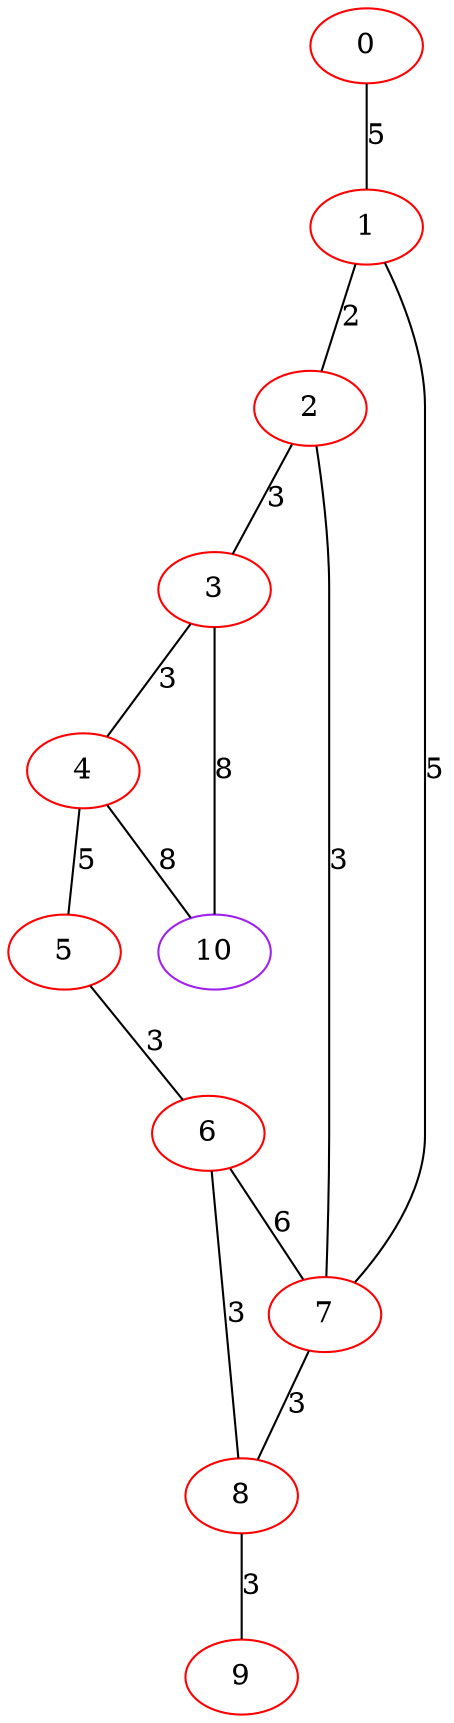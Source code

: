 graph "" {
0 [color=red, weight=1];
1 [color=red, weight=1];
2 [color=red, weight=1];
3 [color=red, weight=1];
4 [color=red, weight=1];
5 [color=red, weight=1];
6 [color=red, weight=1];
7 [color=red, weight=1];
8 [color=red, weight=1];
9 [color=red, weight=1];
10 [color=purple, weight=4];
0 -- 1  [key=0, label=5];
1 -- 2  [key=0, label=2];
1 -- 7  [key=0, label=5];
2 -- 3  [key=0, label=3];
2 -- 7  [key=0, label=3];
3 -- 4  [key=0, label=3];
3 -- 10  [key=0, label=8];
4 -- 10  [key=0, label=8];
4 -- 5  [key=0, label=5];
5 -- 6  [key=0, label=3];
6 -- 8  [key=0, label=3];
6 -- 7  [key=0, label=6];
7 -- 8  [key=0, label=3];
8 -- 9  [key=0, label=3];
}
